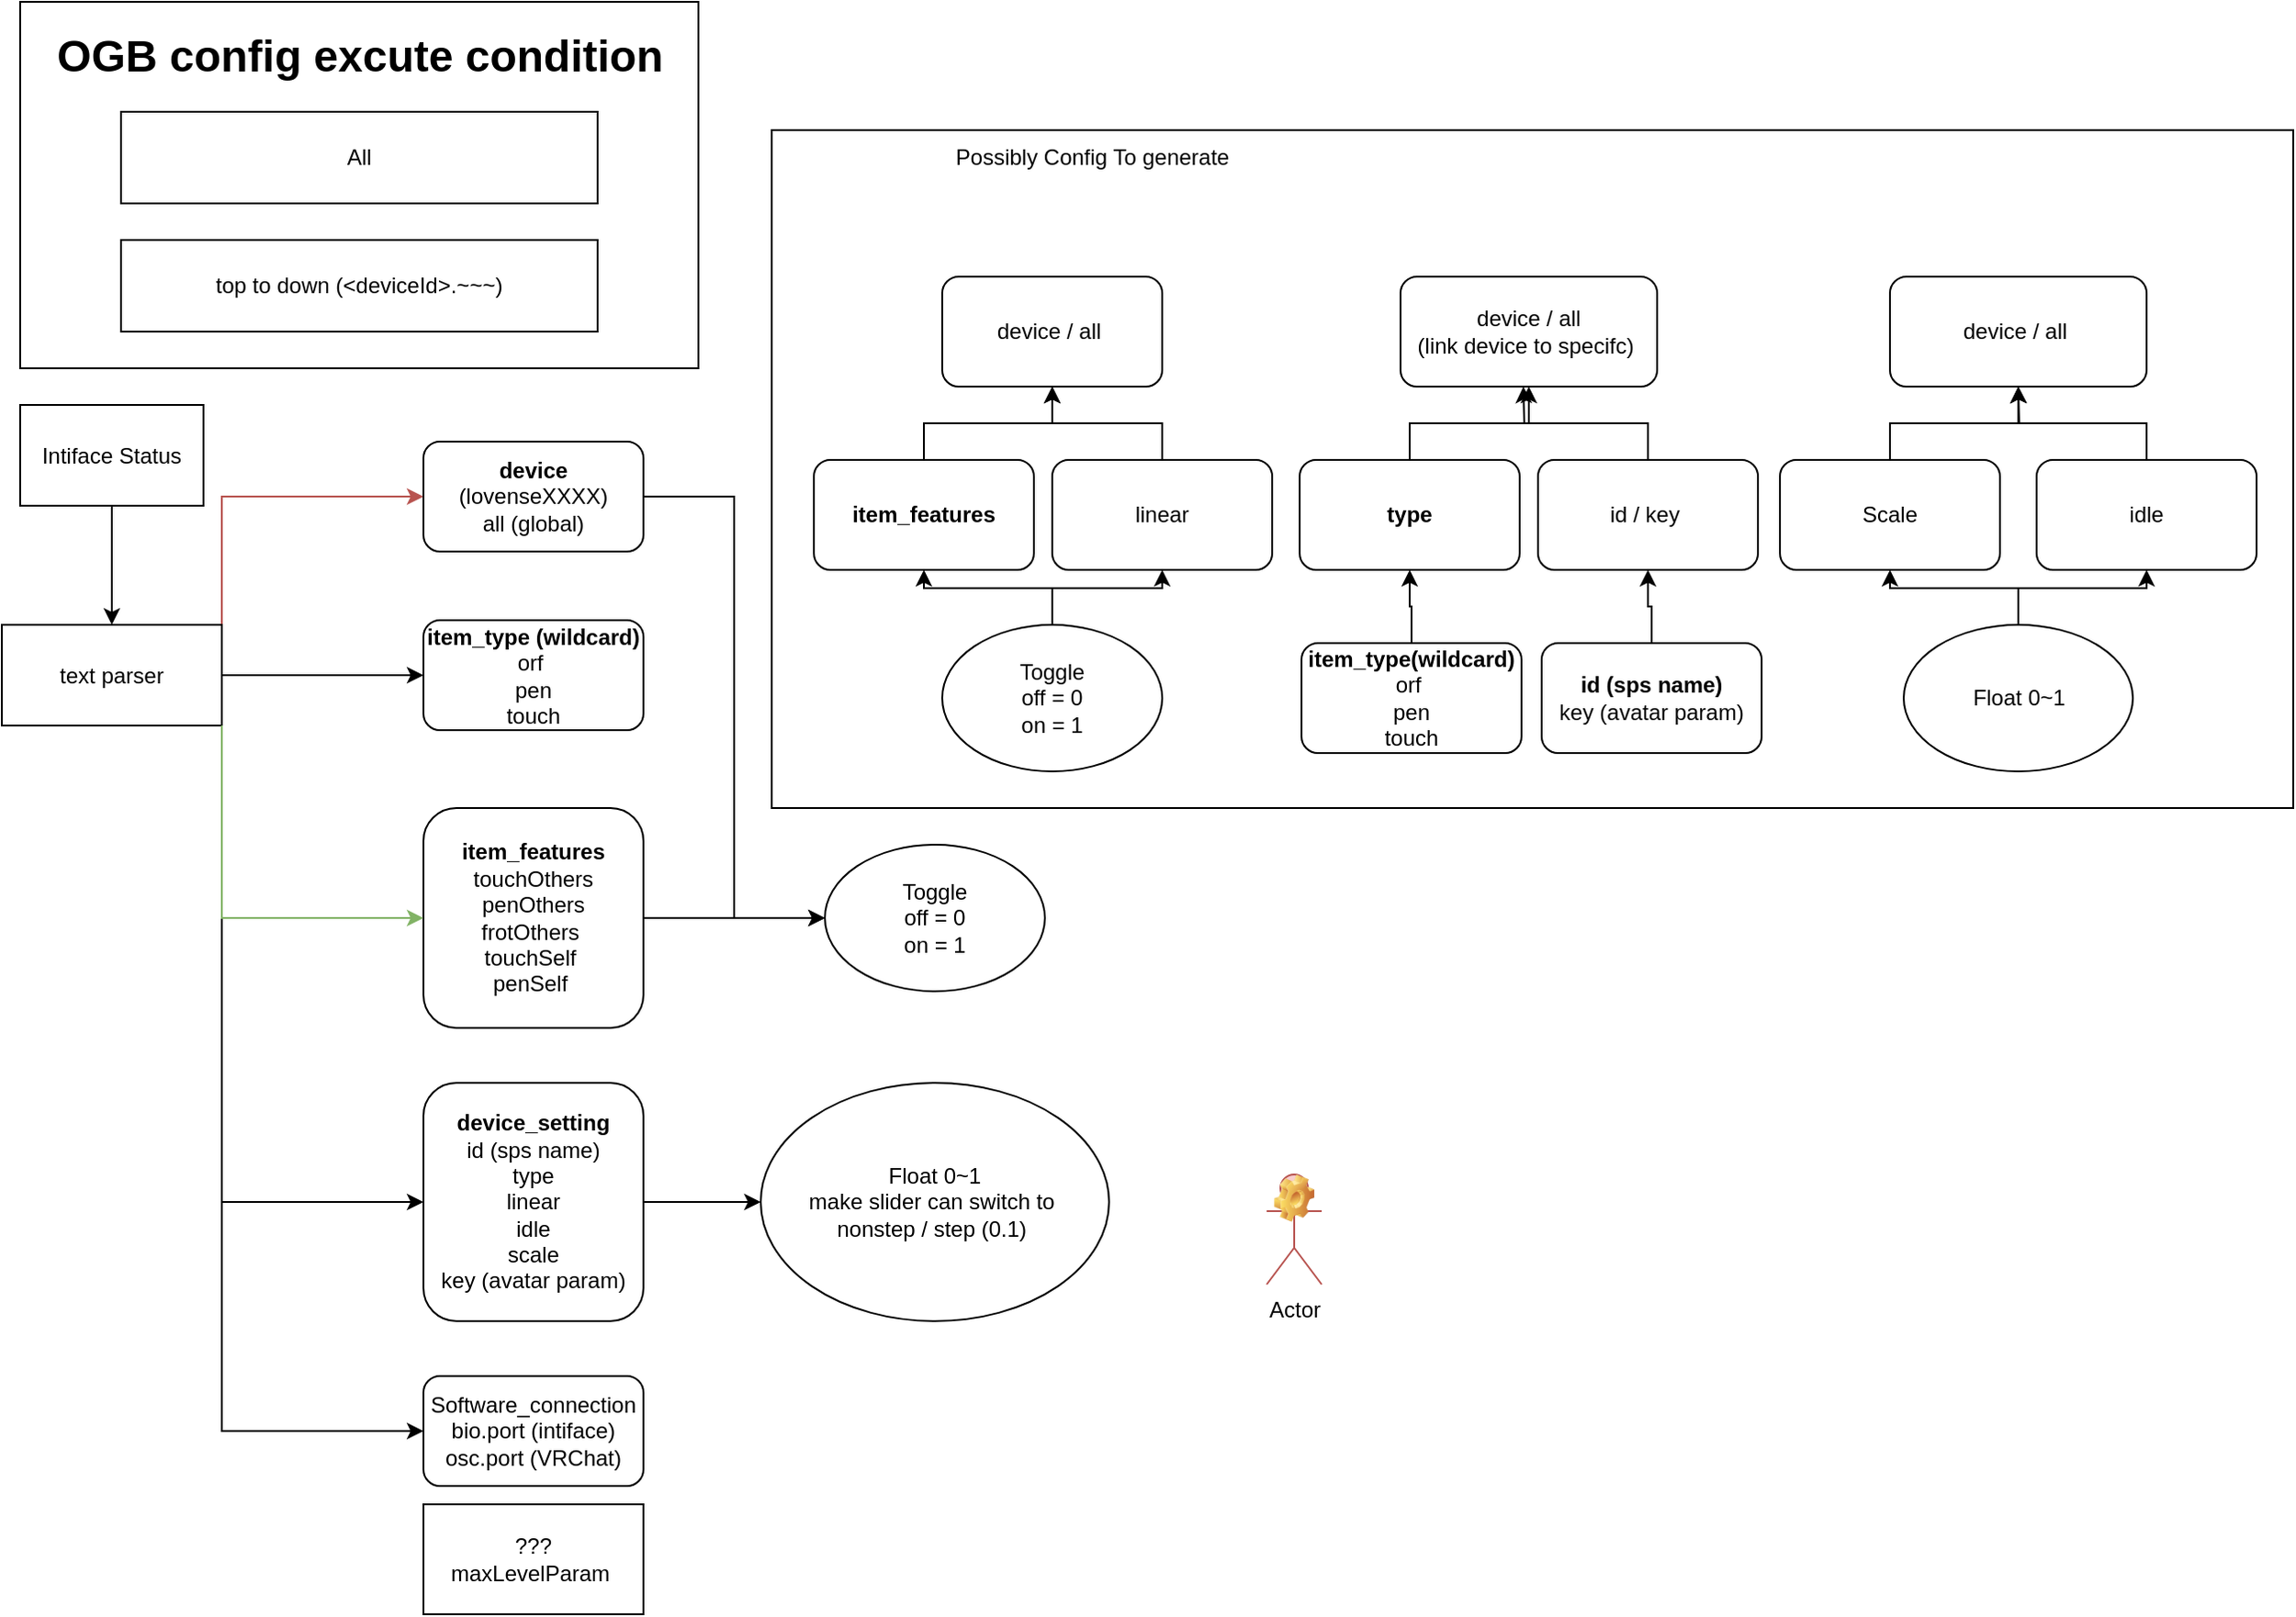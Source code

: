 <mxfile version="24.7.10">
  <diagram name="ページ1" id="ghTe8VNhmOzS86tFajh4">
    <mxGraphModel dx="1248" dy="1088" grid="1" gridSize="10" guides="1" tooltips="1" connect="1" arrows="1" fold="1" page="1" pageScale="1" pageWidth="827" pageHeight="1169" math="0" shadow="0">
      <root>
        <mxCell id="0" />
        <mxCell id="1" parent="0" />
        <mxCell id="qFjIACRI58Vu8LsywiSS-2" style="edgeStyle=orthogonalEdgeStyle;rounded=0;orthogonalLoop=1;jettySize=auto;html=1;" edge="1" parent="1" source="qFjIACRI58Vu8LsywiSS-1" target="qFjIACRI58Vu8LsywiSS-3">
          <mxGeometry relative="1" as="geometry">
            <mxPoint x="250" y="497.5" as="targetPoint" />
          </mxGeometry>
        </mxCell>
        <mxCell id="qFjIACRI58Vu8LsywiSS-1" value="&lt;div&gt;Intiface Status&lt;/div&gt;" style="rounded=0;whiteSpace=wrap;html=1;" vertex="1" parent="1">
          <mxGeometry x="10" y="470" width="100" height="55" as="geometry" />
        </mxCell>
        <mxCell id="qFjIACRI58Vu8LsywiSS-4" style="edgeStyle=orthogonalEdgeStyle;rounded=0;orthogonalLoop=1;jettySize=auto;html=1;" edge="1" parent="1" source="qFjIACRI58Vu8LsywiSS-3" target="qFjIACRI58Vu8LsywiSS-8">
          <mxGeometry relative="1" as="geometry">
            <mxPoint x="200" y="617.5" as="targetPoint" />
          </mxGeometry>
        </mxCell>
        <mxCell id="qFjIACRI58Vu8LsywiSS-11" style="edgeStyle=orthogonalEdgeStyle;rounded=0;orthogonalLoop=1;jettySize=auto;html=1;exitX=1;exitY=0;exitDx=0;exitDy=0;entryX=0;entryY=0.5;entryDx=0;entryDy=0;fillColor=#f8cecc;strokeColor=#b85450;" edge="1" parent="1" source="qFjIACRI58Vu8LsywiSS-3" target="qFjIACRI58Vu8LsywiSS-7">
          <mxGeometry relative="1" as="geometry" />
        </mxCell>
        <mxCell id="qFjIACRI58Vu8LsywiSS-14" style="edgeStyle=orthogonalEdgeStyle;rounded=0;orthogonalLoop=1;jettySize=auto;html=1;exitX=1;exitY=1;exitDx=0;exitDy=0;entryX=0;entryY=0.5;entryDx=0;entryDy=0;" edge="1" parent="1" source="qFjIACRI58Vu8LsywiSS-3" target="qFjIACRI58Vu8LsywiSS-13">
          <mxGeometry relative="1" as="geometry" />
        </mxCell>
        <mxCell id="qFjIACRI58Vu8LsywiSS-20" style="edgeStyle=orthogonalEdgeStyle;rounded=0;orthogonalLoop=1;jettySize=auto;html=1;exitX=1;exitY=0.5;exitDx=0;exitDy=0;entryX=0;entryY=0.5;entryDx=0;entryDy=0;" edge="1" parent="1" source="qFjIACRI58Vu8LsywiSS-3" target="qFjIACRI58Vu8LsywiSS-19">
          <mxGeometry relative="1" as="geometry">
            <Array as="points">
              <mxPoint x="120" y="1030" />
            </Array>
          </mxGeometry>
        </mxCell>
        <mxCell id="qFjIACRI58Vu8LsywiSS-3" value="text parser" style="rounded=0;whiteSpace=wrap;html=1;" vertex="1" parent="1">
          <mxGeometry y="590" width="120" height="55" as="geometry" />
        </mxCell>
        <mxCell id="qFjIACRI58Vu8LsywiSS-36" style="edgeStyle=orthogonalEdgeStyle;rounded=0;orthogonalLoop=1;jettySize=auto;html=1;exitX=1;exitY=0.5;exitDx=0;exitDy=0;entryX=0;entryY=0.5;entryDx=0;entryDy=0;" edge="1" parent="1" source="qFjIACRI58Vu8LsywiSS-7" target="qFjIACRI58Vu8LsywiSS-22">
          <mxGeometry relative="1" as="geometry" />
        </mxCell>
        <mxCell id="qFjIACRI58Vu8LsywiSS-7" value="&lt;b&gt;device&lt;/b&gt;&lt;div&gt;(lovenseXXXX)&lt;/div&gt;&lt;div&gt;all (global)&lt;/div&gt;" style="rounded=1;whiteSpace=wrap;html=1;" vertex="1" parent="1">
          <mxGeometry x="230" y="490" width="120" height="60" as="geometry" />
        </mxCell>
        <mxCell id="qFjIACRI58Vu8LsywiSS-8" value="&lt;b&gt;item_type (wildcard)&lt;/b&gt;&lt;div&gt;orf&amp;nbsp;&lt;/div&gt;&lt;div&gt;pen&lt;/div&gt;&lt;div&gt;touch&lt;/div&gt;" style="rounded=1;whiteSpace=wrap;html=1;" vertex="1" parent="1">
          <mxGeometry x="230" y="587.5" width="120" height="60" as="geometry" />
        </mxCell>
        <mxCell id="qFjIACRI58Vu8LsywiSS-23" style="edgeStyle=orthogonalEdgeStyle;rounded=0;orthogonalLoop=1;jettySize=auto;html=1;exitX=1;exitY=0.5;exitDx=0;exitDy=0;entryX=0;entryY=0.5;entryDx=0;entryDy=0;" edge="1" parent="1" source="qFjIACRI58Vu8LsywiSS-9" target="qFjIACRI58Vu8LsywiSS-22">
          <mxGeometry relative="1" as="geometry" />
        </mxCell>
        <mxCell id="qFjIACRI58Vu8LsywiSS-25" style="edgeStyle=orthogonalEdgeStyle;rounded=0;orthogonalLoop=1;jettySize=auto;html=1;exitX=1;exitY=0.5;exitDx=0;exitDy=0;entryX=0;entryY=0.5;entryDx=0;entryDy=0;" edge="1" parent="1" source="qFjIACRI58Vu8LsywiSS-13" target="qFjIACRI58Vu8LsywiSS-24">
          <mxGeometry relative="1" as="geometry" />
        </mxCell>
        <mxCell id="qFjIACRI58Vu8LsywiSS-9" value="&lt;b&gt;item_features&lt;/b&gt;&lt;div&gt;touchOthers&lt;br&gt;&lt;/div&gt;&lt;div&gt;penOthers&lt;br&gt;&lt;/div&gt;&lt;div&gt;frotOthers&amp;nbsp;&lt;br&gt;&lt;/div&gt;&lt;div&gt;touchSelf&amp;nbsp;&lt;br&gt;&lt;/div&gt;&lt;div&gt;penSelf&amp;nbsp;&lt;br&gt;&lt;/div&gt;" style="rounded=1;whiteSpace=wrap;html=1;" vertex="1" parent="1">
          <mxGeometry x="230" y="690" width="120" height="120" as="geometry" />
        </mxCell>
        <mxCell id="qFjIACRI58Vu8LsywiSS-13" value="&lt;b&gt;device_setting&lt;/b&gt;&lt;div&gt;&lt;div&gt;id (sps name)&lt;br&gt;&lt;/div&gt;&lt;div&gt;type&lt;/div&gt;&lt;div&gt;linear&lt;/div&gt;&lt;div&gt;idle&lt;/div&gt;&lt;div&gt;scale&lt;/div&gt;&lt;div&gt;key (avatar param)&lt;/div&gt;&lt;/div&gt;" style="rounded=1;whiteSpace=wrap;html=1;" vertex="1" parent="1">
          <mxGeometry x="230" y="840" width="120" height="130" as="geometry" />
        </mxCell>
        <mxCell id="qFjIACRI58Vu8LsywiSS-15" value="Actor" style="shape=umlActor;verticalLabelPosition=bottom;verticalAlign=top;html=1;outlineConnect=0;fillColor=#f8cecc;strokeColor=#b85450;" vertex="1" parent="1">
          <mxGeometry x="690" y="890" width="30" height="60" as="geometry" />
        </mxCell>
        <mxCell id="qFjIACRI58Vu8LsywiSS-16" value="" style="shape=image;html=1;verticalLabelPosition=bottom;verticalAlign=top;imageAspect=1;aspect=fixed;image=img/clipart/Gear_128x128.png" vertex="1" parent="1">
          <mxGeometry x="694" y="890" width="22" height="25.81" as="geometry" />
        </mxCell>
        <mxCell id="qFjIACRI58Vu8LsywiSS-19" value="Software_connection&lt;div&gt;bio.port (intiface)&lt;br&gt;&lt;/div&gt;&lt;div&gt;osc.port (VRChat)&lt;br&gt;&lt;/div&gt;" style="rounded=1;whiteSpace=wrap;html=1;" vertex="1" parent="1">
          <mxGeometry x="230" y="1000" width="120" height="60" as="geometry" />
        </mxCell>
        <mxCell id="qFjIACRI58Vu8LsywiSS-22" value="Toggle&lt;div&gt;off = 0&lt;/div&gt;&lt;div&gt;on = 1&lt;/div&gt;" style="ellipse;whiteSpace=wrap;html=1;" vertex="1" parent="1">
          <mxGeometry x="449" y="710" width="120" height="80" as="geometry" />
        </mxCell>
        <mxCell id="qFjIACRI58Vu8LsywiSS-24" value="Float&amp;nbsp;&lt;span style=&quot;background-color: initial;&quot;&gt;0~1&lt;/span&gt;&lt;div&gt;make slider can switch to&amp;nbsp;&lt;/div&gt;&lt;div&gt;nonstep / step (0.1)&amp;nbsp;&lt;/div&gt;" style="ellipse;whiteSpace=wrap;html=1;" vertex="1" parent="1">
          <mxGeometry x="414" y="840" width="190" height="130" as="geometry" />
        </mxCell>
        <mxCell id="qFjIACRI58Vu8LsywiSS-10" style="edgeStyle=orthogonalEdgeStyle;rounded=0;orthogonalLoop=1;jettySize=auto;html=1;exitX=1;exitY=1;exitDx=0;exitDy=0;entryX=0;entryY=0.5;entryDx=0;entryDy=0;fillColor=#d5e8d4;strokeColor=#82b366;" edge="1" parent="1" source="qFjIACRI58Vu8LsywiSS-3" target="qFjIACRI58Vu8LsywiSS-9">
          <mxGeometry relative="1" as="geometry" />
        </mxCell>
        <mxCell id="qFjIACRI58Vu8LsywiSS-34" value="" style="group" vertex="1" connectable="0" parent="1">
          <mxGeometry x="10" y="250" width="370" height="200" as="geometry" />
        </mxCell>
        <mxCell id="qFjIACRI58Vu8LsywiSS-26" value="&lt;div&gt;&lt;br&gt;&lt;/div&gt;" style="whiteSpace=wrap;html=1;align=left;movable=1;resizable=1;rotatable=1;deletable=1;editable=1;locked=0;connectable=1;" vertex="1" parent="qFjIACRI58Vu8LsywiSS-34">
          <mxGeometry width="370" height="200" as="geometry" />
        </mxCell>
        <mxCell id="qFjIACRI58Vu8LsywiSS-27" value="All" style="rounded=0;whiteSpace=wrap;html=1;movable=1;resizable=1;rotatable=1;deletable=1;editable=1;locked=0;connectable=1;" vertex="1" parent="qFjIACRI58Vu8LsywiSS-34">
          <mxGeometry x="55" y="60" width="260" height="50" as="geometry" />
        </mxCell>
        <mxCell id="qFjIACRI58Vu8LsywiSS-29" value="top to down (&amp;lt;deviceId&amp;gt;.~~~)" style="rounded=0;whiteSpace=wrap;html=1;movable=1;resizable=1;rotatable=1;deletable=1;editable=1;locked=0;connectable=1;" vertex="1" parent="qFjIACRI58Vu8LsywiSS-34">
          <mxGeometry x="55" y="130" width="260" height="50" as="geometry" />
        </mxCell>
        <mxCell id="qFjIACRI58Vu8LsywiSS-33" value="OGB config excute condition" style="text;strokeColor=none;fillColor=none;html=1;fontSize=24;fontStyle=1;verticalAlign=middle;align=center;" vertex="1" parent="qFjIACRI58Vu8LsywiSS-34">
          <mxGeometry x="135" y="10" width="100" height="40" as="geometry" />
        </mxCell>
        <mxCell id="qFjIACRI58Vu8LsywiSS-85" value="" style="group" vertex="1" connectable="0" parent="1">
          <mxGeometry x="420" y="320" width="830" height="370" as="geometry" />
        </mxCell>
        <mxCell id="qFjIACRI58Vu8LsywiSS-63" value="" style="whiteSpace=wrap;html=1;" vertex="1" parent="qFjIACRI58Vu8LsywiSS-85">
          <mxGeometry width="830" height="370" as="geometry" />
        </mxCell>
        <mxCell id="qFjIACRI58Vu8LsywiSS-65" style="edgeStyle=orthogonalEdgeStyle;rounded=0;orthogonalLoop=1;jettySize=auto;html=1;exitX=0.5;exitY=0;exitDx=0;exitDy=0;entryX=0.5;entryY=1;entryDx=0;entryDy=0;" edge="1" parent="qFjIACRI58Vu8LsywiSS-85" source="qFjIACRI58Vu8LsywiSS-39" target="qFjIACRI58Vu8LsywiSS-46">
          <mxGeometry relative="1" as="geometry" />
        </mxCell>
        <mxCell id="qFjIACRI58Vu8LsywiSS-66" style="edgeStyle=orthogonalEdgeStyle;rounded=0;orthogonalLoop=1;jettySize=auto;html=1;entryX=0.5;entryY=1;entryDx=0;entryDy=0;" edge="1" parent="qFjIACRI58Vu8LsywiSS-85" source="qFjIACRI58Vu8LsywiSS-39" target="qFjIACRI58Vu8LsywiSS-40">
          <mxGeometry relative="1" as="geometry" />
        </mxCell>
        <mxCell id="qFjIACRI58Vu8LsywiSS-39" value="Toggle&lt;div&gt;off = 0&lt;/div&gt;&lt;div&gt;on = 1&lt;/div&gt;" style="ellipse;whiteSpace=wrap;html=1;" vertex="1" parent="qFjIACRI58Vu8LsywiSS-85">
          <mxGeometry x="93" y="270" width="120" height="80" as="geometry" />
        </mxCell>
        <mxCell id="qFjIACRI58Vu8LsywiSS-67" style="edgeStyle=orthogonalEdgeStyle;rounded=0;orthogonalLoop=1;jettySize=auto;html=1;exitX=0.5;exitY=0;exitDx=0;exitDy=0;entryX=0.5;entryY=1;entryDx=0;entryDy=0;" edge="1" parent="qFjIACRI58Vu8LsywiSS-85" source="qFjIACRI58Vu8LsywiSS-40" target="qFjIACRI58Vu8LsywiSS-44">
          <mxGeometry relative="1" as="geometry" />
        </mxCell>
        <mxCell id="qFjIACRI58Vu8LsywiSS-40" value="&lt;b&gt;item_features&lt;/b&gt;" style="rounded=1;whiteSpace=wrap;html=1;" vertex="1" parent="qFjIACRI58Vu8LsywiSS-85">
          <mxGeometry x="23" y="180" width="120" height="60" as="geometry" />
        </mxCell>
        <mxCell id="qFjIACRI58Vu8LsywiSS-44" value="device / all&amp;nbsp;" style="rounded=1;whiteSpace=wrap;html=1;" vertex="1" parent="qFjIACRI58Vu8LsywiSS-85">
          <mxGeometry x="93" y="80" width="120" height="60" as="geometry" />
        </mxCell>
        <mxCell id="qFjIACRI58Vu8LsywiSS-68" style="edgeStyle=orthogonalEdgeStyle;rounded=0;orthogonalLoop=1;jettySize=auto;html=1;exitX=0.5;exitY=0;exitDx=0;exitDy=0;entryX=0.5;entryY=1;entryDx=0;entryDy=0;" edge="1" parent="qFjIACRI58Vu8LsywiSS-85" source="qFjIACRI58Vu8LsywiSS-46" target="qFjIACRI58Vu8LsywiSS-44">
          <mxGeometry relative="1" as="geometry" />
        </mxCell>
        <mxCell id="qFjIACRI58Vu8LsywiSS-46" value="linear" style="rounded=1;whiteSpace=wrap;html=1;" vertex="1" parent="qFjIACRI58Vu8LsywiSS-85">
          <mxGeometry x="153" y="180" width="120" height="60" as="geometry" />
        </mxCell>
        <mxCell id="qFjIACRI58Vu8LsywiSS-83" style="edgeStyle=orthogonalEdgeStyle;rounded=0;orthogonalLoop=1;jettySize=auto;html=1;exitX=0.5;exitY=0;exitDx=0;exitDy=0;entryX=0.5;entryY=1;entryDx=0;entryDy=0;" edge="1" parent="qFjIACRI58Vu8LsywiSS-85" source="qFjIACRI58Vu8LsywiSS-50" target="qFjIACRI58Vu8LsywiSS-79">
          <mxGeometry relative="1" as="geometry" />
        </mxCell>
        <mxCell id="qFjIACRI58Vu8LsywiSS-50" value="&lt;b&gt;item_type(wildcard)&lt;/b&gt;&lt;div&gt;orf&amp;nbsp;&lt;/div&gt;&lt;div&gt;pen&lt;/div&gt;&lt;div&gt;touch&lt;/div&gt;" style="rounded=1;whiteSpace=wrap;html=1;" vertex="1" parent="qFjIACRI58Vu8LsywiSS-85">
          <mxGeometry x="289" y="280" width="120" height="60" as="geometry" />
        </mxCell>
        <mxCell id="qFjIACRI58Vu8LsywiSS-86" style="edgeStyle=orthogonalEdgeStyle;rounded=0;orthogonalLoop=1;jettySize=auto;html=1;exitX=0.5;exitY=0;exitDx=0;exitDy=0;entryX=0.5;entryY=1;entryDx=0;entryDy=0;" edge="1" parent="qFjIACRI58Vu8LsywiSS-85" source="qFjIACRI58Vu8LsywiSS-52" target="qFjIACRI58Vu8LsywiSS-80">
          <mxGeometry relative="1" as="geometry" />
        </mxCell>
        <mxCell id="qFjIACRI58Vu8LsywiSS-52" value="&lt;b&gt;id (sps name)&lt;/b&gt;&lt;div&gt;key (avatar param)&lt;b&gt;&lt;br&gt;&lt;/b&gt;&lt;/div&gt;" style="rounded=1;whiteSpace=wrap;html=1;" vertex="1" parent="qFjIACRI58Vu8LsywiSS-85">
          <mxGeometry x="420" y="280" width="120" height="60" as="geometry" />
        </mxCell>
        <mxCell id="qFjIACRI58Vu8LsywiSS-53" value="device / all&lt;div&gt;(link device to specifc)&amp;nbsp;&lt;/div&gt;" style="rounded=1;whiteSpace=wrap;html=1;" vertex="1" parent="qFjIACRI58Vu8LsywiSS-85">
          <mxGeometry x="343" y="80" width="140" height="60" as="geometry" />
        </mxCell>
        <mxCell id="qFjIACRI58Vu8LsywiSS-62" value="Possibly Config To generate" style="text;html=1;align=center;verticalAlign=middle;whiteSpace=wrap;rounded=0;" vertex="1" parent="qFjIACRI58Vu8LsywiSS-85">
          <mxGeometry width="350" height="30" as="geometry" />
        </mxCell>
        <mxCell id="qFjIACRI58Vu8LsywiSS-69" value="device / all&lt;span style=&quot;background-color: initial;&quot;&gt;&amp;nbsp;&lt;/span&gt;" style="rounded=1;whiteSpace=wrap;html=1;" vertex="1" parent="qFjIACRI58Vu8LsywiSS-85">
          <mxGeometry x="610" y="80" width="140" height="60" as="geometry" />
        </mxCell>
        <mxCell id="qFjIACRI58Vu8LsywiSS-77" style="edgeStyle=orthogonalEdgeStyle;rounded=0;orthogonalLoop=1;jettySize=auto;html=1;exitX=0.5;exitY=0;exitDx=0;exitDy=0;entryX=0.5;entryY=1;entryDx=0;entryDy=0;" edge="1" parent="qFjIACRI58Vu8LsywiSS-85" source="qFjIACRI58Vu8LsywiSS-71" target="qFjIACRI58Vu8LsywiSS-72">
          <mxGeometry relative="1" as="geometry" />
        </mxCell>
        <mxCell id="qFjIACRI58Vu8LsywiSS-78" style="edgeStyle=orthogonalEdgeStyle;rounded=0;orthogonalLoop=1;jettySize=auto;html=1;entryX=0.5;entryY=1;entryDx=0;entryDy=0;" edge="1" parent="qFjIACRI58Vu8LsywiSS-85" source="qFjIACRI58Vu8LsywiSS-71" target="qFjIACRI58Vu8LsywiSS-73">
          <mxGeometry relative="1" as="geometry" />
        </mxCell>
        <mxCell id="qFjIACRI58Vu8LsywiSS-71" value="Float&amp;nbsp;&lt;span style=&quot;background-color: initial;&quot;&gt;0~1&lt;br&gt;&lt;/span&gt;" style="ellipse;whiteSpace=wrap;html=1;" vertex="1" parent="qFjIACRI58Vu8LsywiSS-85">
          <mxGeometry x="617.5" y="270" width="125" height="80" as="geometry" />
        </mxCell>
        <mxCell id="qFjIACRI58Vu8LsywiSS-75" style="edgeStyle=orthogonalEdgeStyle;rounded=0;orthogonalLoop=1;jettySize=auto;html=1;exitX=0.5;exitY=0;exitDx=0;exitDy=0;entryX=0.5;entryY=1;entryDx=0;entryDy=0;" edge="1" parent="qFjIACRI58Vu8LsywiSS-85" source="qFjIACRI58Vu8LsywiSS-72" target="qFjIACRI58Vu8LsywiSS-69">
          <mxGeometry relative="1" as="geometry" />
        </mxCell>
        <mxCell id="qFjIACRI58Vu8LsywiSS-72" value="Scale" style="rounded=1;whiteSpace=wrap;html=1;" vertex="1" parent="qFjIACRI58Vu8LsywiSS-85">
          <mxGeometry x="550" y="180" width="120" height="60" as="geometry" />
        </mxCell>
        <mxCell id="qFjIACRI58Vu8LsywiSS-76" style="edgeStyle=orthogonalEdgeStyle;rounded=0;orthogonalLoop=1;jettySize=auto;html=1;exitX=0.5;exitY=0;exitDx=0;exitDy=0;" edge="1" parent="qFjIACRI58Vu8LsywiSS-85" source="qFjIACRI58Vu8LsywiSS-73">
          <mxGeometry relative="1" as="geometry">
            <mxPoint x="680" y="140" as="targetPoint" />
          </mxGeometry>
        </mxCell>
        <mxCell id="qFjIACRI58Vu8LsywiSS-73" value="idle" style="rounded=1;whiteSpace=wrap;html=1;" vertex="1" parent="qFjIACRI58Vu8LsywiSS-85">
          <mxGeometry x="690" y="180" width="120" height="60" as="geometry" />
        </mxCell>
        <mxCell id="qFjIACRI58Vu8LsywiSS-81" style="edgeStyle=orthogonalEdgeStyle;rounded=0;orthogonalLoop=1;jettySize=auto;html=1;exitX=0.5;exitY=0;exitDx=0;exitDy=0;entryX=0.5;entryY=1;entryDx=0;entryDy=0;" edge="1" parent="qFjIACRI58Vu8LsywiSS-85" source="qFjIACRI58Vu8LsywiSS-79" target="qFjIACRI58Vu8LsywiSS-53">
          <mxGeometry relative="1" as="geometry" />
        </mxCell>
        <mxCell id="qFjIACRI58Vu8LsywiSS-79" value="&lt;b&gt;type&lt;/b&gt;" style="rounded=1;whiteSpace=wrap;html=1;" vertex="1" parent="qFjIACRI58Vu8LsywiSS-85">
          <mxGeometry x="288" y="180" width="120" height="60" as="geometry" />
        </mxCell>
        <mxCell id="qFjIACRI58Vu8LsywiSS-82" style="edgeStyle=orthogonalEdgeStyle;rounded=0;orthogonalLoop=1;jettySize=auto;html=1;exitX=0.5;exitY=0;exitDx=0;exitDy=0;" edge="1" parent="qFjIACRI58Vu8LsywiSS-85" source="qFjIACRI58Vu8LsywiSS-80">
          <mxGeometry relative="1" as="geometry">
            <mxPoint x="410" y="140" as="targetPoint" />
          </mxGeometry>
        </mxCell>
        <mxCell id="qFjIACRI58Vu8LsywiSS-80" value="id / key&amp;nbsp;" style="rounded=1;whiteSpace=wrap;html=1;" vertex="1" parent="qFjIACRI58Vu8LsywiSS-85">
          <mxGeometry x="418" y="180" width="120" height="60" as="geometry" />
        </mxCell>
        <mxCell id="qFjIACRI58Vu8LsywiSS-87" value="???&lt;div&gt;maxLevelParam&amp;nbsp;&lt;br&gt;&lt;/div&gt;" style="rounded=0;whiteSpace=wrap;html=1;" vertex="1" parent="1">
          <mxGeometry x="230" y="1070" width="120" height="60" as="geometry" />
        </mxCell>
      </root>
    </mxGraphModel>
  </diagram>
</mxfile>
